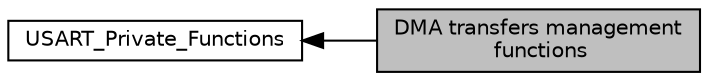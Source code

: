 digraph "DMA transfers management functions"
{
  edge [fontname="Helvetica",fontsize="10",labelfontname="Helvetica",labelfontsize="10"];
  node [fontname="Helvetica",fontsize="10",shape=record];
  rankdir=LR;
  Node0 [label="DMA transfers management\l functions",height=0.2,width=0.4,color="black", fillcolor="grey75", style="filled", fontcolor="black"];
  Node1 [label="USART_Private_Functions",height=0.2,width=0.4,color="black", fillcolor="white", style="filled",URL="$group___u_s_a_r_t___private___functions.html"];
  Node1->Node0 [shape=plaintext, dir="back", style="solid"];
}
